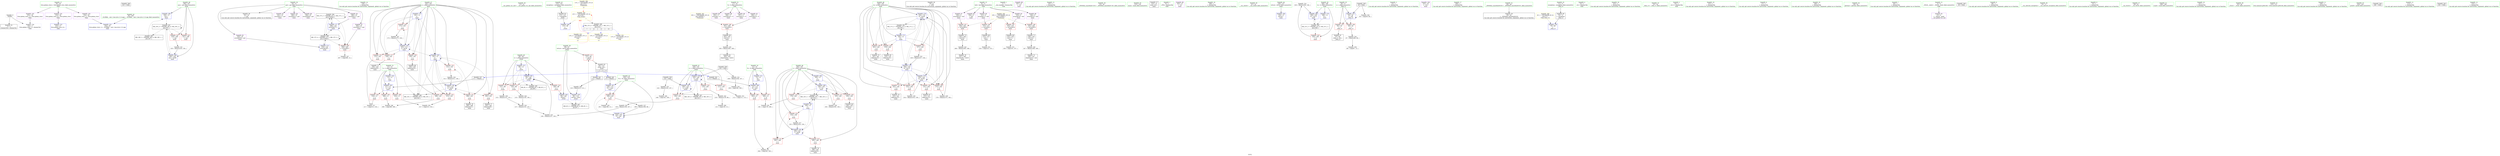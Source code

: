 digraph "SVFG" {
	label="SVFG";

	Node0x5629fa8faf10 [shape=record,color=grey,label="{NodeID: 0\nNullPtr}"];
	Node0x5629fa8faf10 -> Node0x5629fa907300[style=solid];
	Node0x5629fa8faf10 -> Node0x5629fa90d5a0[style=solid];
	Node0x5629fa938e60 [shape=record,color=black,label="{NodeID: 346\n333 = PHI()\n}"];
	Node0x5629fa90eaf0 [shape=record,color=blue,label="{NodeID: 180\n166\<--13\nans\<--\nmain\n}"];
	Node0x5629fa90eaf0 -> Node0x5629fa926760[style=dashed];
	Node0x5629fa905d40 [shape=record,color=purple,label="{NodeID: 97\n305\<--19\narrayidx57\<--pat\nmain\n}"];
	Node0x5629fa905d40 -> Node0x5629fa90d0d0[style=solid];
	Node0x5629fa8f5660 [shape=record,color=green,label="{NodeID: 14\n136\<--1\n\<--dummyObj\nCan only get source location for instruction, argument, global var or function.}"];
	Node0x5629fa906930 [shape=record,color=red,label="{NodeID: 111\n151\<--96\n\<--retval\n_Z2inv\n}"];
	Node0x5629fa906930 -> Node0x5629fa907a40[style=solid];
	Node0x5629fa904b80 [shape=record,color=green,label="{NodeID: 28\n31\<--32\n__cxx_global_var_init\<--__cxx_global_var_init_field_insensitive\n}"];
	Node0x5629fa90bd50 [shape=record,color=red,label="{NodeID: 125\n215\<--162\n\<--j\nmain\n}"];
	Node0x5629fa90bd50 -> Node0x5629fa90a860[style=solid];
	Node0x5629fa905760 [shape=record,color=green,label="{NodeID: 42\n123\<--124\nexception\<--exception_field_insensitive\n_Z2inv\n}"];
	Node0x5629fa905760 -> Node0x5629fa907970[style=solid];
	Node0x5629fa928df0 [shape=record,color=yellow,style=double,label="{NodeID: 305\n35V_1 = ENCHI(MR_35V_0)\npts\{180000 \}\nFun[main]}"];
	Node0x5629fa928df0 -> Node0x5629fa90d000[style=dashed];
	Node0x5629fa90c8b0 [shape=record,color=red,label="{NodeID: 139\n261\<--164\n\<--k\nmain\n}"];
	Node0x5629fa90c8b0 -> Node0x5629fa908330[style=solid];
	Node0x5629fa907400 [shape=record,color=black,label="{NodeID: 56\n79\<--8\n\<--_ZTIi\nCan only get source location for instruction, argument, global var or function.}"];
	Node0x5629fa912f50 [shape=record,color=grey,label="{NodeID: 236\n193 = Binary(192, 136, )\n}"];
	Node0x5629fa912f50 -> Node0x5629fa90e200[style=solid];
	Node0x5629fa90d4a0 [shape=record,color=blue,label="{NodeID: 153\n354\<--28\nllvm.global_ctors_1\<--_GLOBAL__sub_I_hos.lyric_0_0.cpp\nGlob }"];
	Node0x5629fa907ff0 [shape=record,color=black,label="{NodeID: 70\n243\<--242\nidxprom22\<--\nmain\n}"];
	Node0x5629fa914450 [shape=record,color=grey,label="{NodeID: 250\n317 = cmp(315, 316, )\n}"];
	Node0x5629fa90e060 [shape=record,color=blue,label="{NodeID: 167\n158\<--175\nTC\<--call2\nmain\n}"];
	Node0x5629fa90e060 -> Node0x5629fa90b7a0[style=dashed];
	Node0x5629fa90e060 -> Node0x5629fa90e3a0[style=dashed];
	Node0x5629fa908b50 [shape=record,color=purple,label="{NodeID: 84\n221\<--9\narrayidx11\<--buf\nmain\n}"];
	Node0x5629fa908b50 -> Node0x5629fa90ccc0[style=solid];
	Node0x5629fa8f5a50 [shape=record,color=green,label="{NodeID: 1\n7\<--1\n__dso_handle\<--dummyObj\nGlob }"];
	Node0x5629fa90ebc0 [shape=record,color=blue,label="{NodeID: 181\n160\<--13\ni\<--\nmain\n}"];
	Node0x5629fa90ebc0 -> Node0x5629fa90bae0[style=dashed];
	Node0x5629fa90ebc0 -> Node0x5629fa90bbb0[style=dashed];
	Node0x5629fa90ebc0 -> Node0x5629fa90bc80[style=dashed];
	Node0x5629fa90ebc0 -> Node0x5629fa90ef00[style=dashed];
	Node0x5629fa90ebc0 -> Node0x5629fa923f60[style=dashed];
	Node0x5629fa905e10 [shape=record,color=purple,label="{NodeID: 98\n187\<--22\n\<--.str\nmain\n}"];
	Node0x5629fa8f5730 [shape=record,color=green,label="{NodeID: 15\n207\<--1\n\<--dummyObj\nCan only get source location for instruction, argument, global var or function.}"];
	Node0x5629fa906a00 [shape=record,color=red,label="{NodeID: 112\n131\<--98\n\<--x\n_Z2inv\n}"];
	Node0x5629fa906a00 -> Node0x5629fa913250[style=solid];
	Node0x5629fa904c10 [shape=record,color=green,label="{NodeID: 29\n35\<--36\n_ZNSt8ios_base4InitC1Ev\<--_ZNSt8ios_base4InitC1Ev_field_insensitive\n}"];
	Node0x5629fa90be20 [shape=record,color=red,label="{NodeID: 126\n239\<--162\n\<--j\nmain\n}"];
	Node0x5629fa90be20 -> Node0x5629fa907f20[style=solid];
	Node0x5629fa905830 [shape=record,color=green,label="{NodeID: 43\n153\<--154\nmain\<--main_field_insensitive\n}"];
	Node0x5629fa90c980 [shape=record,color=red,label="{NodeID: 140\n275\<--164\n\<--k\nmain\n}"];
	Node0x5629fa90c980 -> Node0x5629fa9133d0[style=solid];
	Node0x5629fa907500 [shape=record,color=black,label="{NodeID: 57\n155\<--13\nmain_ret\<--\nmain\n}"];
	Node0x5629fa9130d0 [shape=record,color=grey,label="{NodeID: 237\n199 = Binary(198, 68, )\n}"];
	Node0x5629fa9130d0 -> Node0x5629fa90e3a0[style=solid];
	Node0x5629fa90d5a0 [shape=record,color=blue, style = dotted,label="{NodeID: 154\n355\<--3\nllvm.global_ctors_2\<--dummyVal\nGlob }"];
	Node0x5629fa9080c0 [shape=record,color=black,label="{NodeID: 71\n246\<--245\nconv24\<--\nmain\n}"];
	Node0x5629fa9080c0 -> Node0x5629fa913550[style=solid];
	Node0x5629fa92b4d0 [shape=record,color=yellow,style=double,label="{NodeID: 334\n12V_3 = CSCHI(MR_12V_2)\npts\{124 \}\nCS[]|{<s0>13}}"];
	Node0x5629fa92b4d0:s0 -> Node0x5629fa928340[style=dashed,color=red];
	Node0x5629fa9145d0 [shape=record,color=grey,label="{NodeID: 251\n236 = cmp(235, 237, )\n}"];
	Node0x5629fa90e130 [shape=record,color=blue,label="{NodeID: 168\n160\<--13\ni\<--\nmain\n}"];
	Node0x5629fa90e130 -> Node0x5629fa90b870[style=dashed];
	Node0x5629fa90e130 -> Node0x5629fa90b940[style=dashed];
	Node0x5629fa90e130 -> Node0x5629fa90ba10[style=dashed];
	Node0x5629fa90e130 -> Node0x5629fa90e200[style=dashed];
	Node0x5629fa90e130 -> Node0x5629fa923f60[style=dashed];
	Node0x5629fa908c20 [shape=record,color=purple,label="{NodeID: 85\n233\<--9\narrayidx16\<--buf\nmain\n}"];
	Node0x5629fa908c20 -> Node0x5629fa90cd90[style=solid];
	Node0x5629fa8fad70 [shape=record,color=green,label="{NodeID: 2\n8\<--1\n_ZTIi\<--dummyObj\nGlob }"];
	Node0x5629fa91f560 [shape=record,color=black,label="{NodeID: 265\nMR_6V_3 = PHI(MR_6V_4, MR_6V_2, )\npts\{97 \}\n}"];
	Node0x5629fa91f560 -> Node0x5629fa906930[style=dashed];
	Node0x5629fa90ec90 [shape=record,color=blue,label="{NodeID: 182\n162\<--13\nj\<--\nmain\n}"];
	Node0x5629fa90ec90 -> Node0x5629fa90c090[style=dashed];
	Node0x5629fa90ec90 -> Node0x5629fa90c160[style=dashed];
	Node0x5629fa90ec90 -> Node0x5629fa90c230[style=dashed];
	Node0x5629fa90ec90 -> Node0x5629fa90c300[style=dashed];
	Node0x5629fa90ec90 -> Node0x5629fa90c3d0[style=dashed];
	Node0x5629fa90ec90 -> Node0x5629fa90ec90[style=dashed];
	Node0x5629fa90ec90 -> Node0x5629fa90ed60[style=dashed];
	Node0x5629fa90ec90 -> Node0x5629fa924460[style=dashed];
	Node0x5629fa905ee0 [shape=record,color=purple,label="{NodeID: 99\n203\<--22\n\<--.str\nmain\n}"];
	Node0x5629fa8f5800 [shape=record,color=green,label="{NodeID: 16\n208\<--1\n\<--dummyObj\nCan only get source location for instruction, argument, global var or function.}"];
	Node0x5629fa923f60 [shape=record,color=black,label="{NodeID: 279\nMR_23V_5 = PHI(MR_23V_7, MR_23V_3, )\npts\{161 \}\n}"];
	Node0x5629fa923f60 -> Node0x5629fa90ebc0[style=dashed];
	Node0x5629fa906ad0 [shape=record,color=red,label="{NodeID: 113\n134\<--98\n\<--x\n_Z2inv\n}"];
	Node0x5629fa906ad0 -> Node0x5629fa913b50[style=solid];
	Node0x5629fa904ce0 [shape=record,color=green,label="{NodeID: 30\n41\<--42\n__cxa_atexit\<--__cxa_atexit_field_insensitive\n}"];
	Node0x5629fa928340 [shape=record,color=yellow,style=double,label="{NodeID: 293\n12V_1 = ENCHI(MR_12V_0)\npts\{124 \}\nFun[_Z2inv]|{|<s2>7}}"];
	Node0x5629fa928340 -> Node0x5629fa90dab0[style=dashed];
	Node0x5629fa928340 -> Node0x5629fa920460[style=dashed];
	Node0x5629fa928340:s2 -> Node0x5629fa928340[style=dashed,color=red];
	Node0x5629fa90bef0 [shape=record,color=red,label="{NodeID: 127\n258\<--162\n\<--j\nmain\n}"];
	Node0x5629fa90bef0 -> Node0x5629fa908260[style=solid];
	Node0x5629fa905930 [shape=record,color=green,label="{NodeID: 44\n156\<--157\nretval\<--retval_field_insensitive\nmain\n}"];
	Node0x5629fa905930 -> Node0x5629fa90ddf0[style=solid];
	Node0x5629fa911d50 [shape=record,color=grey,label="{NodeID: 224\n329 = Binary(328, 136, )\n}"];
	Node0x5629fa911d50 -> Node0x5629fa90efd0[style=solid];
	Node0x5629fa90ca50 [shape=record,color=red,label="{NodeID: 141\n319\<--166\n\<--ans\nmain\n}"];
	Node0x5629fa90ca50 -> Node0x5629fa9127d0[style=solid];
	Node0x5629fa9075d0 [shape=record,color=black,label="{NodeID: 58\n20\<--19\n\<--pat\nCan only get source location for instruction, argument, global var or function.}"];
	Node0x5629fa913250 [shape=record,color=grey,label="{NodeID: 238\n132 = Binary(131, 133, )\n}"];
	Node0x5629fa913250 -> Node0x5629fa9139d0[style=solid];
	Node0x5629fa90d6a0 [shape=record,color=blue,label="{NodeID: 155\n56\<--59\nc\<--call\n_Z4in_cv\n}"];
	Node0x5629fa90d6a0 -> Node0x5629fa906790[style=dashed];
	Node0x5629fa90d6a0 -> Node0x5629fa906860[style=dashed];
	Node0x5629fa90d6a0 -> Node0x5629fa90d6a0[style=dashed];
	Node0x5629fa908190 [shape=record,color=black,label="{NodeID: 72\n249\<--247\nidxprom25\<--sub\nmain\n}"];
	Node0x5629fa92b630 [shape=record,color=yellow,style=double,label="{NodeID: 335\n12V_4 = CSCHI(MR_12V_3)\npts\{124 \}\nCS[]}"];
	Node0x5629fa914750 [shape=record,color=grey,label="{NodeID: 252\n284 = cmp(282, 283, )\n}"];
	Node0x5629fa90e200 [shape=record,color=blue,label="{NodeID: 169\n160\<--193\ni\<--inc\nmain\n}"];
	Node0x5629fa90e200 -> Node0x5629fa90b870[style=dashed];
	Node0x5629fa90e200 -> Node0x5629fa90b940[style=dashed];
	Node0x5629fa90e200 -> Node0x5629fa90ba10[style=dashed];
	Node0x5629fa90e200 -> Node0x5629fa90e200[style=dashed];
	Node0x5629fa90e200 -> Node0x5629fa923f60[style=dashed];
	Node0x5629fa908cf0 [shape=record,color=purple,label="{NodeID: 86\n244\<--9\narrayidx23\<--buf\nmain\n}"];
	Node0x5629fa908cf0 -> Node0x5629fa90ce60[style=solid];
	Node0x5629fa8e7990 [shape=record,color=green,label="{NodeID: 3\n13\<--1\n\<--dummyObj\nCan only get source location for instruction, argument, global var or function.}"];
	Node0x5629fa91fa60 [shape=record,color=black,label="{NodeID: 266\nMR_8V_3 = PHI(MR_8V_5, MR_8V_2, )\npts\{99 \}\n}"];
	Node0x5629fa90ed60 [shape=record,color=blue,label="{NodeID: 183\n162\<--312\nj\<--inc62\nmain\n}"];
	Node0x5629fa90ed60 -> Node0x5629fa90c090[style=dashed];
	Node0x5629fa90ed60 -> Node0x5629fa90c160[style=dashed];
	Node0x5629fa90ed60 -> Node0x5629fa90c230[style=dashed];
	Node0x5629fa90ed60 -> Node0x5629fa90c300[style=dashed];
	Node0x5629fa90ed60 -> Node0x5629fa90c3d0[style=dashed];
	Node0x5629fa90ed60 -> Node0x5629fa90ec90[style=dashed];
	Node0x5629fa90ed60 -> Node0x5629fa90ed60[style=dashed];
	Node0x5629fa90ed60 -> Node0x5629fa924460[style=dashed];
	Node0x5629fa905fb0 [shape=record,color=purple,label="{NodeID: 100\n332\<--24\n\<--.str.1\nmain\n}"];
	Node0x5629fa8fa510 [shape=record,color=green,label="{NodeID: 17\n209\<--1\n\<--dummyObj\nCan only get source location for instruction, argument, global var or function.}"];
	Node0x5629fa924460 [shape=record,color=black,label="{NodeID: 280\nMR_25V_2 = PHI(MR_25V_6, MR_25V_1, )\npts\{163 \}\n}"];
	Node0x5629fa924460 -> Node0x5629fa90e540[style=dashed];
	Node0x5629fa906ba0 [shape=record,color=red,label="{NodeID: 114\n148\<--98\n\<--x\n_Z2inv\n}"];
	Node0x5629fa906ba0 -> Node0x5629fa90dd20[style=solid];
	Node0x5629fa904db0 [shape=record,color=green,label="{NodeID: 31\n40\<--46\n_ZNSt8ios_base4InitD1Ev\<--_ZNSt8ios_base4InitD1Ev_field_insensitive\n}"];
	Node0x5629fa904db0 -> Node0x5629fa9076d0[style=solid];
	Node0x5629fa90bfc0 [shape=record,color=red,label="{NodeID: 128\n272\<--162\n\<--j\nmain\n}"];
	Node0x5629fa90bfc0 -> Node0x5629fa9136d0[style=solid];
	Node0x5629fa905a00 [shape=record,color=green,label="{NodeID: 45\n158\<--159\nTC\<--TC_field_insensitive\nmain\n}"];
	Node0x5629fa905a00 -> Node0x5629fa90b7a0[style=solid];
	Node0x5629fa905a00 -> Node0x5629fa90e060[style=solid];
	Node0x5629fa905a00 -> Node0x5629fa90e3a0[style=solid];
	Node0x5629fa9290c0 [shape=record,color=yellow,style=double,label="{NodeID: 308\n4V_1 = ENCHI(MR_4V_0)\npts\{72 \}\nFun[_Z4in_cv]}"];
	Node0x5629fa9290c0 -> Node0x5629fa90d770[style=dashed];
	Node0x5629fa911ed0 [shape=record,color=grey,label="{NodeID: 225\n140 = Binary(137, 139, )\n}"];
	Node0x5629fa911ed0 -> Node0x5629fa90db80[style=solid];
	Node0x5629fa90cb20 [shape=record,color=red,label="{NodeID: 142\n331\<--166\n\<--ans\nmain\n}"];
	Node0x5629fa9076d0 [shape=record,color=black,label="{NodeID: 59\n39\<--40\n\<--_ZNSt8ios_base4InitD1Ev\nCan only get source location for instruction, argument, global var or function.}"];
	Node0x5629fa9133d0 [shape=record,color=grey,label="{NodeID: 239\n276 = Binary(275, 136, )\n}"];
	Node0x5629fa9133d0 -> Node0x5629fa90ea20[style=solid];
	Node0x5629fa90d770 [shape=record,color=blue,label="{NodeID: 156\n76\<--68\n\<--\n_Z4in_cv\n}"];
	Node0x5629fa908260 [shape=record,color=black,label="{NodeID: 73\n259\<--258\nidxprom30\<--\nmain\n}"];
	Node0x5629fa938260 [shape=record,color=black,label="{NodeID: 336\n59 = PHI()\n}"];
	Node0x5629fa938260 -> Node0x5629fa90d6a0[style=solid];
	Node0x5629fa938260 -> Node0x5629fa90a9e0[style=solid];
	Node0x5629fa9148d0 [shape=record,color=grey,label="{NodeID: 253\n112 = cmp(111, 113, )\n}"];
	Node0x5629fa90e2d0 [shape=record,color=blue,label="{NodeID: 170\n168\<--13\ntc\<--\nmain\n}"];
	Node0x5629fa90e2d0 -> Node0x5629fa925360[style=dashed];
	Node0x5629fa908dc0 [shape=record,color=purple,label="{NodeID: 87\n263\<--9\narrayidx33\<--buf\nmain\n}"];
	Node0x5629fa908dc0 -> Node0x5629fa90cf30[style=solid];
	Node0x5629fa8e7ba0 [shape=record,color=green,label="{NodeID: 4\n22\<--1\n.str\<--dummyObj\nGlob }"];
	Node0x5629fa91ff60 [shape=record,color=black,label="{NodeID: 267\nMR_10V_4 = PHI(MR_10V_6, MR_10V_3, )\npts\{101 \}\n}"];
	Node0x5629fa90ee30 [shape=record,color=blue,label="{NodeID: 184\n166\<--320\nans\<--inc66\nmain\n}"];
	Node0x5629fa90ee30 -> Node0x5629fa926760[style=dashed];
	Node0x5629fa906080 [shape=record,color=purple,label="{NodeID: 101\n353\<--26\nllvm.global_ctors_0\<--llvm.global_ctors\nGlob }"];
	Node0x5629fa906080 -> Node0x5629fa90d3a0[style=solid];
	Node0x5629fa8fa5e0 [shape=record,color=green,label="{NodeID: 18\n225\<--1\n\<--dummyObj\nCan only get source location for instruction, argument, global var or function.}"];
	Node0x5629fa924960 [shape=record,color=black,label="{NodeID: 281\nMR_27V_2 = PHI(MR_27V_4, MR_27V_1, )\npts\{165 \}\n}"];
	Node0x5629fa924960 -> Node0x5629fa90e470[style=dashed];
	Node0x5629fa90b530 [shape=record,color=red,label="{NodeID: 115\n111\<--100\n\<--c\n_Z2inv\n}"];
	Node0x5629fa90b530 -> Node0x5629fa9148d0[style=solid];
	Node0x5629fa904e80 [shape=record,color=green,label="{NodeID: 32\n53\<--54\n_Z4in_cv\<--_Z4in_cv_field_insensitive\n}"];
	Node0x5629fa90c090 [shape=record,color=red,label="{NodeID: 129\n288\<--162\n\<--j\nmain\n}"];
	Node0x5629fa90c090 -> Node0x5629fa914150[style=solid];
	Node0x5629fa905ad0 [shape=record,color=green,label="{NodeID: 46\n160\<--161\ni\<--i_field_insensitive\nmain\n}"];
	Node0x5629fa905ad0 -> Node0x5629fa90b870[style=solid];
	Node0x5629fa905ad0 -> Node0x5629fa90b940[style=solid];
	Node0x5629fa905ad0 -> Node0x5629fa90ba10[style=solid];
	Node0x5629fa905ad0 -> Node0x5629fa90bae0[style=solid];
	Node0x5629fa905ad0 -> Node0x5629fa90bbb0[style=solid];
	Node0x5629fa905ad0 -> Node0x5629fa90bc80[style=solid];
	Node0x5629fa905ad0 -> Node0x5629fa90e130[style=solid];
	Node0x5629fa905ad0 -> Node0x5629fa90e200[style=solid];
	Node0x5629fa905ad0 -> Node0x5629fa90ebc0[style=solid];
	Node0x5629fa905ad0 -> Node0x5629fa90ef00[style=solid];
	Node0x5629fa912050 [shape=record,color=grey,label="{NodeID: 226\n139 = Binary(138, 107, )\n}"];
	Node0x5629fa912050 -> Node0x5629fa911ed0[style=solid];
	Node0x5629fa90cbf0 [shape=record,color=red,label="{NodeID: 143\n328\<--168\n\<--tc\nmain\n}"];
	Node0x5629fa90cbf0 -> Node0x5629fa911d50[style=solid];
	Node0x5629fa9077d0 [shape=record,color=black,label="{NodeID: 60\n76\<--71\n\<--exception\n_Z4in_cv\n}"];
	Node0x5629fa9077d0 -> Node0x5629fa90d770[style=solid];
	Node0x5629fa913550 [shape=record,color=grey,label="{NodeID: 240\n247 = Binary(246, 248, )\n}"];
	Node0x5629fa913550 -> Node0x5629fa908190[style=solid];
	Node0x5629fa90d840 [shape=record,color=blue,label="{NodeID: 157\n98\<--13\nx\<--\n_Z2inv\n}"];
	Node0x5629fa90d840 -> Node0x5629fa906a00[style=dashed];
	Node0x5629fa90d840 -> Node0x5629fa906ad0[style=dashed];
	Node0x5629fa90d840 -> Node0x5629fa90db80[style=dashed];
	Node0x5629fa90d840 -> Node0x5629fa91fa60[style=dashed];
	Node0x5629fa908330 [shape=record,color=black,label="{NodeID: 74\n262\<--261\nidxprom32\<--\nmain\n}"];
	Node0x5629fa938450 [shape=record,color=black,label="{NodeID: 337\n171 = PHI(95, )\n}"];
	Node0x5629fa938450 -> Node0x5629fa90dec0[style=solid];
	Node0x5629fa914a50 [shape=record,color=grey,label="{NodeID: 254\n108 = cmp(106, 109, )\n}"];
	Node0x5629fa90e3a0 [shape=record,color=blue,label="{NodeID: 171\n158\<--199\nTC\<--dec\nmain\n}"];
	Node0x5629fa90e3a0 -> Node0x5629fa90b7a0[style=dashed];
	Node0x5629fa90e3a0 -> Node0x5629fa90e3a0[style=dashed];
	Node0x5629fa908e90 [shape=record,color=purple,label="{NodeID: 88\n185\<--17\narrayidx\<--S\nmain\n}"];
	Node0x5629fa8f5930 [shape=record,color=green,label="{NodeID: 5\n24\<--1\n.str.1\<--dummyObj\nGlob }"];
	Node0x5629fa920460 [shape=record,color=black,label="{NodeID: 268\nMR_12V_4 = PHI(MR_12V_1, MR_12V_2, )\npts\{124 \}\n|{<s0>7|<s1>11|<s2>12|<s3>13}}"];
	Node0x5629fa920460:s0 -> Node0x5629fa920460[style=dashed,color=blue];
	Node0x5629fa920460:s1 -> Node0x5629fa92b210[style=dashed,color=blue];
	Node0x5629fa920460:s2 -> Node0x5629fa92b4d0[style=dashed,color=blue];
	Node0x5629fa920460:s3 -> Node0x5629fa92b630[style=dashed,color=blue];
	Node0x5629fa90ef00 [shape=record,color=blue,label="{NodeID: 185\n160\<--325\ni\<--inc69\nmain\n}"];
	Node0x5629fa90ef00 -> Node0x5629fa90bae0[style=dashed];
	Node0x5629fa90ef00 -> Node0x5629fa90bbb0[style=dashed];
	Node0x5629fa90ef00 -> Node0x5629fa90bc80[style=dashed];
	Node0x5629fa90ef00 -> Node0x5629fa90ef00[style=dashed];
	Node0x5629fa90ef00 -> Node0x5629fa923f60[style=dashed];
	Node0x5629fa906180 [shape=record,color=purple,label="{NodeID: 102\n354\<--26\nllvm.global_ctors_1\<--llvm.global_ctors\nGlob }"];
	Node0x5629fa906180 -> Node0x5629fa90d4a0[style=solid];
	Node0x5629fa8fa6b0 [shape=record,color=green,label="{NodeID: 19\n237\<--1\n\<--dummyObj\nCan only get source location for instruction, argument, global var or function.}"];
	Node0x5629fa924e60 [shape=record,color=black,label="{NodeID: 282\nMR_29V_2 = PHI(MR_29V_4, MR_29V_1, )\npts\{167 \}\n}"];
	Node0x5629fa924e60 -> Node0x5629fa90eaf0[style=dashed];
	Node0x5629fa90b600 [shape=record,color=red,label="{NodeID: 116\n119\<--100\n\<--c\n_Z2inv\n}"];
	Node0x5629fa90b600 -> Node0x5629fa913cd0[style=solid];
	Node0x5629fa904f50 [shape=record,color=green,label="{NodeID: 33\n56\<--57\nc\<--c_field_insensitive\n_Z4in_cv\n}"];
	Node0x5629fa904f50 -> Node0x5629fa906790[style=solid];
	Node0x5629fa904f50 -> Node0x5629fa906860[style=solid];
	Node0x5629fa904f50 -> Node0x5629fa90d6a0[style=solid];
	Node0x5629fa928610 [shape=record,color=yellow,style=double,label="{NodeID: 296\n12V_1 = ENCHI(MR_12V_0)\npts\{124 \}\nFun[main]|{<s0>11}}"];
	Node0x5629fa928610:s0 -> Node0x5629fa928340[style=dashed,color=red];
	Node0x5629fa90c160 [shape=record,color=red,label="{NodeID: 130\n292\<--162\n\<--j\nmain\n}"];
	Node0x5629fa90c160 -> Node0x5629fa9085a0[style=solid];
	Node0x5629fa905ba0 [shape=record,color=green,label="{NodeID: 47\n162\<--163\nj\<--j_field_insensitive\nmain\n}"];
	Node0x5629fa905ba0 -> Node0x5629fa90bd50[style=solid];
	Node0x5629fa905ba0 -> Node0x5629fa90be20[style=solid];
	Node0x5629fa905ba0 -> Node0x5629fa90bef0[style=solid];
	Node0x5629fa905ba0 -> Node0x5629fa90bfc0[style=solid];
	Node0x5629fa905ba0 -> Node0x5629fa90c090[style=solid];
	Node0x5629fa905ba0 -> Node0x5629fa90c160[style=solid];
	Node0x5629fa905ba0 -> Node0x5629fa90c230[style=solid];
	Node0x5629fa905ba0 -> Node0x5629fa90c300[style=solid];
	Node0x5629fa905ba0 -> Node0x5629fa90c3d0[style=solid];
	Node0x5629fa905ba0 -> Node0x5629fa90e540[style=solid];
	Node0x5629fa905ba0 -> Node0x5629fa90e950[style=solid];
	Node0x5629fa905ba0 -> Node0x5629fa90ec90[style=solid];
	Node0x5629fa905ba0 -> Node0x5629fa90ed60[style=solid];
	Node0x5629fa9121d0 [shape=record,color=grey,label="{NodeID: 227\n325 = Binary(324, 136, )\n}"];
	Node0x5629fa9121d0 -> Node0x5629fa90ef00[style=solid];
	Node0x5629fa90ccc0 [shape=record,color=red,label="{NodeID: 144\n222\<--221\n\<--arrayidx11\nmain\n}"];
	Node0x5629fa90ccc0 -> Node0x5629fa907cb0[style=solid];
	Node0x5629fa9078a0 [shape=record,color=black,label="{NodeID: 61\n55\<--84\n_Z4in_cv_ret\<--\n_Z4in_cv\n}"];
	Node0x5629fa9136d0 [shape=record,color=grey,label="{NodeID: 241\n273 = Binary(272, 136, )\n}"];
	Node0x5629fa9136d0 -> Node0x5629fa90e950[style=solid];
	Node0x5629fa90d910 [shape=record,color=blue,label="{NodeID: 158\n100\<--104\nc\<--call\n_Z2inv\n}"];
	Node0x5629fa90d910 -> Node0x5629fa90b530[style=dashed];
	Node0x5629fa90d910 -> Node0x5629fa90b600[style=dashed];
	Node0x5629fa90d910 -> Node0x5629fa90b6d0[style=dashed];
	Node0x5629fa90d910 -> Node0x5629fa90d910[style=dashed];
	Node0x5629fa90d910 -> Node0x5629fa90dc50[style=dashed];
	Node0x5629fa90d910 -> Node0x5629fa91ff60[style=dashed];
	Node0x5629fa908400 [shape=record,color=black,label="{NodeID: 75\n265\<--264\nconv34\<--\nmain\n}"];
	Node0x5629fa908400 -> Node0x5629fa913850[style=solid];
	Node0x5629fa938550 [shape=record,color=black,label="{NodeID: 338\n104 = PHI()\n}"];
	Node0x5629fa938550 -> Node0x5629fa90d910[style=solid];
	Node0x5629fa938550 -> Node0x5629fa912dd0[style=solid];
	Node0x5629fa90a560 [shape=record,color=grey,label="{NodeID: 255\n224 = cmp(223, 225, )\n}"];
	Node0x5629fa90e470 [shape=record,color=blue,label="{NodeID: 172\n164\<--13\nk\<--\nmain\n}"];
	Node0x5629fa90e470 -> Node0x5629fa90c4a0[style=dashed];
	Node0x5629fa90e470 -> Node0x5629fa90c570[style=dashed];
	Node0x5629fa90e470 -> Node0x5629fa90c8b0[style=dashed];
	Node0x5629fa90e470 -> Node0x5629fa90c980[style=dashed];
	Node0x5629fa90e470 -> Node0x5629fa90e610[style=dashed];
	Node0x5629fa90e470 -> Node0x5629fa90ea20[style=dashed];
	Node0x5629fa90e470 -> Node0x5629fa924960[style=dashed];
	Node0x5629fa908f60 [shape=record,color=purple,label="{NodeID: 89\n186\<--17\narraydecay\<--S\nmain\n}"];
	Node0x5629fa8f9fe0 [shape=record,color=green,label="{NodeID: 6\n27\<--1\n\<--dummyObj\nCan only get source location for instruction, argument, global var or function.}"];
	Node0x5629fa90efd0 [shape=record,color=blue,label="{NodeID: 186\n168\<--329\ntc\<--inc71\nmain\n}"];
	Node0x5629fa90efd0 -> Node0x5629fa925360[style=dashed];
	Node0x5629fa906280 [shape=record,color=purple,label="{NodeID: 103\n355\<--26\nllvm.global_ctors_2\<--llvm.global_ctors\nGlob }"];
	Node0x5629fa906280 -> Node0x5629fa90d5a0[style=solid];
	Node0x5629fa8fa780 [shape=record,color=green,label="{NodeID: 20\n248\<--1\n\<--dummyObj\nCan only get source location for instruction, argument, global var or function.}"];
	Node0x5629fa925360 [shape=record,color=black,label="{NodeID: 283\nMR_31V_3 = PHI(MR_31V_4, MR_31V_2, )\npts\{169 \}\n}"];
	Node0x5629fa925360 -> Node0x5629fa90cbf0[style=dashed];
	Node0x5629fa925360 -> Node0x5629fa90efd0[style=dashed];
	Node0x5629fa90b6d0 [shape=record,color=red,label="{NodeID: 117\n138\<--100\n\<--c\n_Z2inv\n}"];
	Node0x5629fa90b6d0 -> Node0x5629fa912050[style=solid];
	Node0x5629fa905020 [shape=record,color=green,label="{NodeID: 34\n60\<--61\ngetchar\<--getchar_field_insensitive\n}"];
	Node0x5629fa90c230 [shape=record,color=red,label="{NodeID: 131\n298\<--162\n\<--j\nmain\n}"];
	Node0x5629fa90c230 -> Node0x5629fa908740[style=solid];
	Node0x5629fa906c90 [shape=record,color=green,label="{NodeID: 48\n164\<--165\nk\<--k_field_insensitive\nmain\n}"];
	Node0x5629fa906c90 -> Node0x5629fa90c4a0[style=solid];
	Node0x5629fa906c90 -> Node0x5629fa90c570[style=solid];
	Node0x5629fa906c90 -> Node0x5629fa90c640[style=solid];
	Node0x5629fa906c90 -> Node0x5629fa90c710[style=solid];
	Node0x5629fa906c90 -> Node0x5629fa90c7e0[style=solid];
	Node0x5629fa906c90 -> Node0x5629fa90c8b0[style=solid];
	Node0x5629fa906c90 -> Node0x5629fa90c980[style=solid];
	Node0x5629fa906c90 -> Node0x5629fa90e470[style=solid];
	Node0x5629fa906c90 -> Node0x5629fa90e610[style=solid];
	Node0x5629fa906c90 -> Node0x5629fa90e7b0[style=solid];
	Node0x5629fa906c90 -> Node0x5629fa90ea20[style=solid];
	Node0x5629fa912350 [shape=record,color=grey,label="{NodeID: 228\n312 = Binary(311, 136, )\n}"];
	Node0x5629fa912350 -> Node0x5629fa90ed60[style=solid];
	Node0x5629fa90cd90 [shape=record,color=red,label="{NodeID: 145\n234\<--233\n\<--arrayidx16\nmain\n}"];
	Node0x5629fa90cd90 -> Node0x5629fa907e50[style=solid];
	Node0x5629fa907970 [shape=record,color=black,label="{NodeID: 62\n125\<--123\n\<--exception\n_Z2inv\n}"];
	Node0x5629fa907970 -> Node0x5629fa90dab0[style=solid];
	Node0x5629fa913850 [shape=record,color=grey,label="{NodeID: 242\n266 = Binary(265, 248, )\n}"];
	Node0x5629fa913850 -> Node0x5629fa9084d0[style=solid];
	Node0x5629fa90d9e0 [shape=record,color=blue,label="{NodeID: 159\n96\<--116\nretval\<--sub3\n_Z2inv\n}"];
	Node0x5629fa90d9e0 -> Node0x5629fa91f560[style=dashed];
	Node0x5629fa9084d0 [shape=record,color=black,label="{NodeID: 76\n267\<--266\nidxprom36\<--sub35\nmain\n}"];
	Node0x5629fa938740 [shape=record,color=black,label="{NodeID: 339\n143 = PHI()\n}"];
	Node0x5629fa938740 -> Node0x5629fa90dc50[style=solid];
	Node0x5629fa938740 -> Node0x5629fa912950[style=solid];
	Node0x5629fa90a6e0 [shape=record,color=grey,label="{NodeID: 256\n201 = cmp(198, 13, )\n}"];
	Node0x5629fa90e540 [shape=record,color=blue,label="{NodeID: 173\n162\<--13\nj\<--\nmain\n}"];
	Node0x5629fa90e540 -> Node0x5629fa90bd50[style=dashed];
	Node0x5629fa90e540 -> Node0x5629fa90be20[style=dashed];
	Node0x5629fa90e540 -> Node0x5629fa90bef0[style=dashed];
	Node0x5629fa90e540 -> Node0x5629fa90bfc0[style=dashed];
	Node0x5629fa90e540 -> Node0x5629fa90e950[style=dashed];
	Node0x5629fa90e540 -> Node0x5629fa90ec90[style=dashed];
	Node0x5629fa90e540 -> Node0x5629fa924460[style=dashed];
	Node0x5629fa909030 [shape=record,color=purple,label="{NodeID: 90\n297\<--17\narrayidx51\<--S\nmain\n}"];
	Node0x5629fa8e7700 [shape=record,color=green,label="{NodeID: 7\n64\<--1\n\<--dummyObj\nCan only get source location for instruction, argument, global var or function.}"];
	Node0x5629fa906380 [shape=record,color=red,label="{NodeID: 104\n216\<--12\n\<--L\nmain\n}"];
	Node0x5629fa906380 -> Node0x5629fa90a860[style=solid];
	Node0x5629fa8fa850 [shape=record,color=green,label="{NodeID: 21\n4\<--6\n_ZStL8__ioinit\<--_ZStL8__ioinit_field_insensitive\nGlob }"];
	Node0x5629fa8fa850 -> Node0x5629fa9089b0[style=solid];
	Node0x5629fa925860 [shape=record,color=black,label="{NodeID: 284\nMR_37V_2 = PHI(MR_37V_3, MR_37V_1, )\npts\{210000 \}\n}"];
	Node0x5629fa925860 -> Node0x5629fa90d0d0[style=dashed];
	Node0x5629fa925860 -> Node0x5629fa90e880[style=dashed];
	Node0x5629fa925860 -> Node0x5629fa925860[style=dashed];
	Node0x5629fa925860 -> Node0x5629fa927160[style=dashed];
	Node0x5629fa90b7a0 [shape=record,color=red,label="{NodeID: 118\n198\<--158\n\<--TC\nmain\n}"];
	Node0x5629fa90b7a0 -> Node0x5629fa9130d0[style=solid];
	Node0x5629fa90b7a0 -> Node0x5629fa90a6e0[style=solid];
	Node0x5629fa905120 [shape=record,color=green,label="{NodeID: 35\n71\<--72\nexception\<--exception_field_insensitive\n_Z4in_cv\n}"];
	Node0x5629fa905120 -> Node0x5629fa9077d0[style=solid];
	Node0x5629fa90c300 [shape=record,color=red,label="{NodeID: 132\n311\<--162\n\<--j\nmain\n}"];
	Node0x5629fa90c300 -> Node0x5629fa912350[style=solid];
	Node0x5629fa906d60 [shape=record,color=green,label="{NodeID: 49\n166\<--167\nans\<--ans_field_insensitive\nmain\n}"];
	Node0x5629fa906d60 -> Node0x5629fa90ca50[style=solid];
	Node0x5629fa906d60 -> Node0x5629fa90cb20[style=solid];
	Node0x5629fa906d60 -> Node0x5629fa90eaf0[style=solid];
	Node0x5629fa906d60 -> Node0x5629fa90ee30[style=solid];
	Node0x5629fa9124d0 [shape=record,color=grey,label="{NodeID: 229\n303 = Binary(302, 248, )\n}"];
	Node0x5629fa9124d0 -> Node0x5629fa9088e0[style=solid];
	Node0x5629fa90ce60 [shape=record,color=red,label="{NodeID: 146\n245\<--244\n\<--arrayidx23\nmain\n}"];
	Node0x5629fa90ce60 -> Node0x5629fa9080c0[style=solid];
	Node0x5629fa907a40 [shape=record,color=black,label="{NodeID: 63\n95\<--151\n_Z2inv_ret\<--\n_Z2inv\n|{<s0>7|<s1>11|<s2>12|<s3>13}}"];
	Node0x5629fa907a40:s0 -> Node0x5629fa938910[style=solid,color=blue];
	Node0x5629fa907a40:s1 -> Node0x5629fa938450[style=solid,color=blue];
	Node0x5629fa907a40:s2 -> Node0x5629fa938a40[style=solid,color=blue];
	Node0x5629fa907a40:s3 -> Node0x5629fa938b80[style=solid,color=blue];
	Node0x5629fa9139d0 [shape=record,color=grey,label="{NodeID: 243\n137 = Binary(132, 135, )\n}"];
	Node0x5629fa9139d0 -> Node0x5629fa911ed0[style=solid];
	Node0x5629fa90dab0 [shape=record,color=blue,label="{NodeID: 160\n125\<--68\n\<--\n_Z2inv\n}"];
	Node0x5629fa9085a0 [shape=record,color=black,label="{NodeID: 77\n293\<--292\nidxprom48\<--\nmain\n}"];
	Node0x5629fa938840 [shape=record,color=black,label="{NodeID: 340\n38 = PHI()\n}"];
	Node0x5629fa90a860 [shape=record,color=grey,label="{NodeID: 257\n217 = cmp(215, 216, )\n}"];
	Node0x5629fa90e610 [shape=record,color=blue,label="{NodeID: 174\n164\<--228\nk\<--inc13\nmain\n}"];
	Node0x5629fa90e610 -> Node0x5629fa90c640[style=dashed];
	Node0x5629fa90e610 -> Node0x5629fa90c710[style=dashed];
	Node0x5629fa90e610 -> Node0x5629fa90c7e0[style=dashed];
	Node0x5629fa90e610 -> Node0x5629fa90c980[style=dashed];
	Node0x5629fa90e610 -> Node0x5629fa90e7b0[style=dashed];
	Node0x5629fa90e610 -> Node0x5629fa90ea20[style=dashed];
	Node0x5629fa909100 [shape=record,color=purple,label="{NodeID: 91\n300\<--17\narrayidx53\<--S\nmain\n}"];
	Node0x5629fa909100 -> Node0x5629fa90d000[style=solid];
	Node0x5629fa8e7790 [shape=record,color=green,label="{NodeID: 8\n68\<--1\n\<--dummyObj\nCan only get source location for instruction, argument, global var or function.}"];
	Node0x5629fa906450 [shape=record,color=red,label="{NodeID: 105\n289\<--12\n\<--L\nmain\n}"];
	Node0x5629fa906450 -> Node0x5629fa914150[style=solid];
	Node0x5629fa904820 [shape=record,color=green,label="{NodeID: 22\n9\<--11\nbuf\<--buf_field_insensitive\nGlob }"];
	Node0x5629fa904820 -> Node0x5629fa908a80[style=solid];
	Node0x5629fa904820 -> Node0x5629fa908b50[style=solid];
	Node0x5629fa904820 -> Node0x5629fa908c20[style=solid];
	Node0x5629fa904820 -> Node0x5629fa908cf0[style=solid];
	Node0x5629fa904820 -> Node0x5629fa908dc0[style=solid];
	Node0x5629fa90b870 [shape=record,color=red,label="{NodeID: 119\n179\<--160\n\<--i\nmain\n}"];
	Node0x5629fa90b870 -> Node0x5629fa90ae60[style=solid];
	Node0x5629fa9051f0 [shape=record,color=green,label="{NodeID: 36\n74\<--75\n__cxa_allocate_exception\<--__cxa_allocate_exception_field_insensitive\n}"];
	Node0x5629fa90c3d0 [shape=record,color=red,label="{NodeID: 133\n315\<--162\n\<--j\nmain\n}"];
	Node0x5629fa90c3d0 -> Node0x5629fa914450[style=solid];
	Node0x5629fa906e30 [shape=record,color=green,label="{NodeID: 50\n168\<--169\ntc\<--tc_field_insensitive\nmain\n}"];
	Node0x5629fa906e30 -> Node0x5629fa90cbf0[style=solid];
	Node0x5629fa906e30 -> Node0x5629fa90e2d0[style=solid];
	Node0x5629fa906e30 -> Node0x5629fa90efd0[style=solid];
	Node0x5629fa912650 [shape=record,color=grey,label="{NodeID: 230\n254 = Binary(253, 136, )\n}"];
	Node0x5629fa912650 -> Node0x5629fa90e7b0[style=solid];
	Node0x5629fa90cf30 [shape=record,color=red,label="{NodeID: 147\n264\<--263\n\<--arrayidx33\nmain\n}"];
	Node0x5629fa90cf30 -> Node0x5629fa908400[style=solid];
	Node0x5629fa907b10 [shape=record,color=black,label="{NodeID: 64\n184\<--183\nidxprom\<--\nmain\n}"];
	Node0x5629fa913b50 [shape=record,color=grey,label="{NodeID: 244\n135 = Binary(134, 136, )\n}"];
	Node0x5629fa913b50 -> Node0x5629fa9139d0[style=solid];
	Node0x5629fa90db80 [shape=record,color=blue,label="{NodeID: 161\n98\<--140\nx\<--add8\n_Z2inv\n}"];
	Node0x5629fa90db80 -> Node0x5629fa906a00[style=dashed];
	Node0x5629fa90db80 -> Node0x5629fa906ad0[style=dashed];
	Node0x5629fa90db80 -> Node0x5629fa906ba0[style=dashed];
	Node0x5629fa90db80 -> Node0x5629fa90db80[style=dashed];
	Node0x5629fa90db80 -> Node0x5629fa91fa60[style=dashed];
	Node0x5629fa908670 [shape=record,color=black,label="{NodeID: 78\n296\<--295\nidxprom50\<--\nmain\n}"];
	Node0x5629fa938910 [shape=record,color=black,label="{NodeID: 341\n115 = PHI(95, )\n}"];
	Node0x5629fa938910 -> Node0x5629fa913e50[style=solid];
	Node0x5629fa90a9e0 [shape=record,color=grey,label="{NodeID: 258\n63 = cmp(59, 64, )\n}"];
	Node0x5629fa90e6e0 [shape=record,color=blue,label="{NodeID: 175\n250\<--136\narrayidx26\<--\nmain\n}"];
	Node0x5629fa90e6e0 -> Node0x5629fa927160[style=dashed];
	Node0x5629fa9091d0 [shape=record,color=purple,label="{NodeID: 92\n241\<--19\narrayidx21\<--pat\nmain\n}"];
	Node0x5629fa8fafa0 [shape=record,color=green,label="{NodeID: 9\n73\<--1\n\<--dummyObj\nCan only get source location for instruction, argument, global var or function.}"];
	Node0x5629fa906520 [shape=record,color=red,label="{NodeID: 106\n316\<--12\n\<--L\nmain\n}"];
	Node0x5629fa906520 -> Node0x5629fa914450[style=solid];
	Node0x5629fa9048b0 [shape=record,color=green,label="{NodeID: 23\n12\<--14\nL\<--L_field_insensitive\nGlob }"];
	Node0x5629fa9048b0 -> Node0x5629fa906380[style=solid];
	Node0x5629fa9048b0 -> Node0x5629fa906450[style=solid];
	Node0x5629fa9048b0 -> Node0x5629fa906520[style=solid];
	Node0x5629fa9048b0 -> Node0x5629fa90d1a0[style=solid];
	Node0x5629fa9048b0 -> Node0x5629fa90dec0[style=solid];
	Node0x5629fa90b940 [shape=record,color=red,label="{NodeID: 120\n183\<--160\n\<--i\nmain\n}"];
	Node0x5629fa90b940 -> Node0x5629fa907b10[style=solid];
	Node0x5629fa9052f0 [shape=record,color=green,label="{NodeID: 37\n80\<--81\n__cxa_throw\<--__cxa_throw_field_insensitive\n}"];
	Node0x5629fa90c4a0 [shape=record,color=red,label="{NodeID: 134\n219\<--164\n\<--k\nmain\n}"];
	Node0x5629fa90c4a0 -> Node0x5629fa907be0[style=solid];
	Node0x5629fa906f00 [shape=record,color=green,label="{NodeID: 51\n189\<--190\nscanf\<--scanf_field_insensitive\n}"];
	Node0x5629fa9127d0 [shape=record,color=grey,label="{NodeID: 231\n320 = Binary(319, 136, )\n}"];
	Node0x5629fa9127d0 -> Node0x5629fa90ee30[style=solid];
	Node0x5629fa90d000 [shape=record,color=red,label="{NodeID: 148\n301\<--300\n\<--arrayidx53\nmain\n}"];
	Node0x5629fa90d000 -> Node0x5629fa908810[style=solid];
	Node0x5629fa907be0 [shape=record,color=black,label="{NodeID: 65\n220\<--219\nidxprom10\<--\nmain\n}"];
	Node0x5629fa913cd0 [shape=record,color=grey,label="{NodeID: 245\n120 = Binary(119, 68, )\n}"];
	Node0x5629fa913cd0 -> Node0x5629fa90ace0[style=solid];
	Node0x5629fa90dc50 [shape=record,color=blue,label="{NodeID: 162\n100\<--143\nc\<--call9\n_Z2inv\n}"];
	Node0x5629fa90dc50 -> Node0x5629fa90b6d0[style=dashed];
	Node0x5629fa90dc50 -> Node0x5629fa90dc50[style=dashed];
	Node0x5629fa90dc50 -> Node0x5629fa91ff60[style=dashed];
	Node0x5629fa908740 [shape=record,color=black,label="{NodeID: 79\n299\<--298\nidxprom52\<--\nmain\n}"];
	Node0x5629fa938a40 [shape=record,color=black,label="{NodeID: 342\n173 = PHI(95, )\n}"];
	Node0x5629fa938a40 -> Node0x5629fa90df90[style=solid];
	Node0x5629fa90ab60 [shape=record,color=grey,label="{NodeID: 259\n69 = cmp(67, 13, )\n}"];
	Node0x5629fa90e7b0 [shape=record,color=blue,label="{NodeID: 176\n164\<--254\nk\<--inc28\nmain\n}"];
	Node0x5629fa90e7b0 -> Node0x5629fa90c640[style=dashed];
	Node0x5629fa90e7b0 -> Node0x5629fa90c710[style=dashed];
	Node0x5629fa90e7b0 -> Node0x5629fa90c7e0[style=dashed];
	Node0x5629fa90e7b0 -> Node0x5629fa90c980[style=dashed];
	Node0x5629fa90e7b0 -> Node0x5629fa90e7b0[style=dashed];
	Node0x5629fa90e7b0 -> Node0x5629fa90ea20[style=dashed];
	Node0x5629fa9092a0 [shape=record,color=purple,label="{NodeID: 93\n250\<--19\narrayidx26\<--pat\nmain\n}"];
	Node0x5629fa9092a0 -> Node0x5629fa90e6e0[style=solid];
	Node0x5629fa8fb070 [shape=record,color=green,label="{NodeID: 10\n107\<--1\n\<--dummyObj\nCan only get source location for instruction, argument, global var or function.}"];
	Node0x5629fa9065f0 [shape=record,color=red,label="{NodeID: 107\n180\<--15\n\<--D\nmain\n}"];
	Node0x5629fa9065f0 -> Node0x5629fa90ae60[style=solid];
	Node0x5629fa904940 [shape=record,color=green,label="{NodeID: 24\n15\<--16\nD\<--D_field_insensitive\nGlob }"];
	Node0x5629fa904940 -> Node0x5629fa9065f0[style=solid];
	Node0x5629fa904940 -> Node0x5629fa9066c0[style=solid];
	Node0x5629fa904940 -> Node0x5629fa90d2a0[style=solid];
	Node0x5629fa904940 -> Node0x5629fa90df90[style=solid];
	Node0x5629fa926760 [shape=record,color=black,label="{NodeID: 287\nMR_29V_4 = PHI(MR_29V_6, MR_29V_3, )\npts\{167 \}\n}"];
	Node0x5629fa926760 -> Node0x5629fa90ca50[style=dashed];
	Node0x5629fa926760 -> Node0x5629fa90cb20[style=dashed];
	Node0x5629fa926760 -> Node0x5629fa90ee30[style=dashed];
	Node0x5629fa926760 -> Node0x5629fa924e60[style=dashed];
	Node0x5629fa926760 -> Node0x5629fa926760[style=dashed];
	Node0x5629fa90ba10 [shape=record,color=red,label="{NodeID: 121\n192\<--160\n\<--i\nmain\n}"];
	Node0x5629fa90ba10 -> Node0x5629fa912f50[style=solid];
	Node0x5629fa9053f0 [shape=record,color=green,label="{NodeID: 38\n93\<--94\n_Z2inv\<--_Z2inv_field_insensitive\n}"];
	Node0x5629fa90c570 [shape=record,color=red,label="{NodeID: 135\n227\<--164\n\<--k\nmain\n}"];
	Node0x5629fa90c570 -> Node0x5629fa912ad0[style=solid];
	Node0x5629fa907000 [shape=record,color=green,label="{NodeID: 52\n210\<--211\nllvm.memset.p0i8.i64\<--llvm.memset.p0i8.i64_field_insensitive\n}"];
	Node0x5629fa912950 [shape=record,color=grey,label="{NodeID: 232\n145 = Binary(143, 107, )\n}"];
	Node0x5629fa912950 -> Node0x5629fa9142d0[style=solid];
	Node0x5629fa90d0d0 [shape=record,color=red,label="{NodeID: 149\n306\<--305\n\<--arrayidx57\nmain\n}"];
	Node0x5629fa90d0d0 -> Node0x5629fa913fd0[style=solid];
	Node0x5629fa907cb0 [shape=record,color=black,label="{NodeID: 66\n223\<--222\nconv\<--\nmain\n}"];
	Node0x5629fa907cb0 -> Node0x5629fa90a560[style=solid];
	Node0x5629fa913e50 [shape=record,color=grey,label="{NodeID: 246\n116 = Binary(13, 115, )\n}"];
	Node0x5629fa913e50 -> Node0x5629fa90d9e0[style=solid];
	Node0x5629fa90dd20 [shape=record,color=blue,label="{NodeID: 163\n96\<--148\nretval\<--\n_Z2inv\n}"];
	Node0x5629fa90dd20 -> Node0x5629fa91f560[style=dashed];
	Node0x5629fa908810 [shape=record,color=black,label="{NodeID: 80\n302\<--301\nconv54\<--\nmain\n}"];
	Node0x5629fa908810 -> Node0x5629fa9124d0[style=solid];
	Node0x5629fa938b80 [shape=record,color=black,label="{NodeID: 343\n175 = PHI(95, )\n}"];
	Node0x5629fa938b80 -> Node0x5629fa90e060[style=solid];
	Node0x5629fa90ace0 [shape=record,color=grey,label="{NodeID: 260\n121 = cmp(120, 13, )\n}"];
	Node0x5629fa90e880 [shape=record,color=blue,label="{NodeID: 177\n268\<--136\narrayidx37\<--\nmain\n}"];
	Node0x5629fa90e880 -> Node0x5629fa90d0d0[style=dashed];
	Node0x5629fa90e880 -> Node0x5629fa90e880[style=dashed];
	Node0x5629fa90e880 -> Node0x5629fa925860[style=dashed];
	Node0x5629fa90e880 -> Node0x5629fa927160[style=dashed];
	Node0x5629fa909370 [shape=record,color=purple,label="{NodeID: 94\n260\<--19\narrayidx31\<--pat\nmain\n}"];
	Node0x5629fa8fb1b0 [shape=record,color=green,label="{NodeID: 11\n109\<--1\n\<--dummyObj\nCan only get source location for instruction, argument, global var or function.}"];
	Node0x5629fa9066c0 [shape=record,color=red,label="{NodeID: 108\n283\<--15\n\<--D\nmain\n}"];
	Node0x5629fa9066c0 -> Node0x5629fa914750[style=solid];
	Node0x5629fa9049d0 [shape=record,color=green,label="{NodeID: 25\n17\<--18\nS\<--S_field_insensitive\nGlob }"];
	Node0x5629fa9049d0 -> Node0x5629fa908e90[style=solid];
	Node0x5629fa9049d0 -> Node0x5629fa908f60[style=solid];
	Node0x5629fa9049d0 -> Node0x5629fa909030[style=solid];
	Node0x5629fa9049d0 -> Node0x5629fa909100[style=solid];
	Node0x5629fa90bae0 [shape=record,color=red,label="{NodeID: 122\n282\<--160\n\<--i\nmain\n}"];
	Node0x5629fa90bae0 -> Node0x5629fa914750[style=solid];
	Node0x5629fa9054f0 [shape=record,color=green,label="{NodeID: 39\n96\<--97\nretval\<--retval_field_insensitive\n_Z2inv\n}"];
	Node0x5629fa9054f0 -> Node0x5629fa906930[style=solid];
	Node0x5629fa9054f0 -> Node0x5629fa90d9e0[style=solid];
	Node0x5629fa9054f0 -> Node0x5629fa90dd20[style=solid];
	Node0x5629fa90c640 [shape=record,color=red,label="{NodeID: 136\n231\<--164\n\<--k\nmain\n}"];
	Node0x5629fa90c640 -> Node0x5629fa907d80[style=solid];
	Node0x5629fa907100 [shape=record,color=green,label="{NodeID: 53\n334\<--335\nprintf\<--printf_field_insensitive\n}"];
	Node0x5629fa912ad0 [shape=record,color=grey,label="{NodeID: 233\n228 = Binary(227, 136, )\n}"];
	Node0x5629fa912ad0 -> Node0x5629fa90e610[style=solid];
	Node0x5629fa90d1a0 [shape=record,color=blue,label="{NodeID: 150\n12\<--13\nL\<--\nGlob }"];
	Node0x5629fa90d1a0 -> Node0x5629fa90dec0[style=dashed];
	Node0x5629fa907d80 [shape=record,color=black,label="{NodeID: 67\n232\<--231\nidxprom15\<--\nmain\n}"];
	Node0x5629fa913fd0 [shape=record,color=grey,label="{NodeID: 247\n307 = cmp(306, 13, )\n}"];
	Node0x5629fa90ddf0 [shape=record,color=blue,label="{NodeID: 164\n156\<--13\nretval\<--\nmain\n}"];
	Node0x5629fa9088e0 [shape=record,color=black,label="{NodeID: 81\n304\<--303\nidxprom56\<--sub55\nmain\n}"];
	Node0x5629fa938cc0 [shape=record,color=black,label="{NodeID: 344\n188 = PHI()\n}"];
	Node0x5629fa90ae60 [shape=record,color=grey,label="{NodeID: 261\n181 = cmp(179, 180, )\n}"];
	Node0x5629fa90e950 [shape=record,color=blue,label="{NodeID: 178\n162\<--273\nj\<--inc39\nmain\n}"];
	Node0x5629fa90e950 -> Node0x5629fa90bd50[style=dashed];
	Node0x5629fa90e950 -> Node0x5629fa90be20[style=dashed];
	Node0x5629fa90e950 -> Node0x5629fa90bef0[style=dashed];
	Node0x5629fa90e950 -> Node0x5629fa90bfc0[style=dashed];
	Node0x5629fa90e950 -> Node0x5629fa90e950[style=dashed];
	Node0x5629fa90e950 -> Node0x5629fa90ec90[style=dashed];
	Node0x5629fa90e950 -> Node0x5629fa924460[style=dashed];
	Node0x5629fa909440 [shape=record,color=purple,label="{NodeID: 95\n268\<--19\narrayidx37\<--pat\nmain\n}"];
	Node0x5629fa909440 -> Node0x5629fa90e880[style=solid];
	Node0x5629fa8fb280 [shape=record,color=green,label="{NodeID: 12\n113\<--1\n\<--dummyObj\nCan only get source location for instruction, argument, global var or function.}"];
	Node0x5629fa906790 [shape=record,color=red,label="{NodeID: 109\n66\<--56\n\<--c\n_Z4in_cv\n}"];
	Node0x5629fa906790 -> Node0x5629fa912c50[style=solid];
	Node0x5629fa904a60 [shape=record,color=green,label="{NodeID: 26\n19\<--21\npat\<--pat_field_insensitive\nGlob }"];
	Node0x5629fa904a60 -> Node0x5629fa9075d0[style=solid];
	Node0x5629fa904a60 -> Node0x5629fa9091d0[style=solid];
	Node0x5629fa904a60 -> Node0x5629fa9092a0[style=solid];
	Node0x5629fa904a60 -> Node0x5629fa909370[style=solid];
	Node0x5629fa904a60 -> Node0x5629fa909440[style=solid];
	Node0x5629fa904a60 -> Node0x5629fa905c70[style=solid];
	Node0x5629fa904a60 -> Node0x5629fa905d40[style=solid];
	Node0x5629fa927160 [shape=record,color=black,label="{NodeID: 289\nMR_37V_4 = PHI(MR_37V_5, MR_37V_3, )\npts\{210000 \}\n}"];
	Node0x5629fa927160 -> Node0x5629fa90d0d0[style=dashed];
	Node0x5629fa927160 -> Node0x5629fa90e6e0[style=dashed];
	Node0x5629fa927160 -> Node0x5629fa90e880[style=dashed];
	Node0x5629fa927160 -> Node0x5629fa925860[style=dashed];
	Node0x5629fa927160 -> Node0x5629fa927160[style=dashed];
	Node0x5629fa90bbb0 [shape=record,color=red,label="{NodeID: 123\n295\<--160\n\<--i\nmain\n}"];
	Node0x5629fa90bbb0 -> Node0x5629fa908670[style=solid];
	Node0x5629fa9055c0 [shape=record,color=green,label="{NodeID: 40\n98\<--99\nx\<--x_field_insensitive\n_Z2inv\n}"];
	Node0x5629fa9055c0 -> Node0x5629fa906a00[style=solid];
	Node0x5629fa9055c0 -> Node0x5629fa906ad0[style=solid];
	Node0x5629fa9055c0 -> Node0x5629fa906ba0[style=solid];
	Node0x5629fa9055c0 -> Node0x5629fa90d840[style=solid];
	Node0x5629fa9055c0 -> Node0x5629fa90db80[style=solid];
	Node0x5629fa90c710 [shape=record,color=red,label="{NodeID: 137\n242\<--164\n\<--k\nmain\n}"];
	Node0x5629fa90c710 -> Node0x5629fa907ff0[style=solid];
	Node0x5629fa907200 [shape=record,color=green,label="{NodeID: 54\n28\<--349\n_GLOBAL__sub_I_hos.lyric_0_0.cpp\<--_GLOBAL__sub_I_hos.lyric_0_0.cpp_field_insensitive\n}"];
	Node0x5629fa907200 -> Node0x5629fa90d4a0[style=solid];
	Node0x5629fa912c50 [shape=record,color=grey,label="{NodeID: 234\n67 = Binary(66, 68, )\n}"];
	Node0x5629fa912c50 -> Node0x5629fa90ab60[style=solid];
	Node0x5629fa90d2a0 [shape=record,color=blue,label="{NodeID: 151\n15\<--13\nD\<--\nGlob }"];
	Node0x5629fa90d2a0 -> Node0x5629fa90df90[style=dashed];
	Node0x5629fa907e50 [shape=record,color=black,label="{NodeID: 68\n235\<--234\nconv17\<--\nmain\n}"];
	Node0x5629fa907e50 -> Node0x5629fa9145d0[style=solid];
	Node0x5629fa914150 [shape=record,color=grey,label="{NodeID: 248\n290 = cmp(288, 289, )\n}"];
	Node0x5629fa90dec0 [shape=record,color=blue,label="{NodeID: 165\n12\<--171\nL\<--call\nmain\n}"];
	Node0x5629fa90dec0 -> Node0x5629fa906380[style=dashed];
	Node0x5629fa90dec0 -> Node0x5629fa906450[style=dashed];
	Node0x5629fa90dec0 -> Node0x5629fa906520[style=dashed];
	Node0x5629fa9089b0 [shape=record,color=purple,label="{NodeID: 82\n37\<--4\n\<--_ZStL8__ioinit\n__cxx_global_var_init\n}"];
	Node0x5629fa938d90 [shape=record,color=black,label="{NodeID: 345\n205 = PHI()\n}"];
	Node0x5629fa90ea20 [shape=record,color=blue,label="{NodeID: 179\n164\<--276\nk\<--inc40\nmain\n}"];
	Node0x5629fa90ea20 -> Node0x5629fa90c4a0[style=dashed];
	Node0x5629fa90ea20 -> Node0x5629fa90c570[style=dashed];
	Node0x5629fa90ea20 -> Node0x5629fa90c8b0[style=dashed];
	Node0x5629fa90ea20 -> Node0x5629fa90c980[style=dashed];
	Node0x5629fa90ea20 -> Node0x5629fa90e610[style=dashed];
	Node0x5629fa90ea20 -> Node0x5629fa90ea20[style=dashed];
	Node0x5629fa90ea20 -> Node0x5629fa924960[style=dashed];
	Node0x5629fa905c70 [shape=record,color=purple,label="{NodeID: 96\n294\<--19\narrayidx49\<--pat\nmain\n}"];
	Node0x5629fa8fb350 [shape=record,color=green,label="{NodeID: 13\n133\<--1\n\<--dummyObj\nCan only get source location for instruction, argument, global var or function.}"];
	Node0x5629fa906860 [shape=record,color=red,label="{NodeID: 110\n84\<--56\n\<--c\n_Z4in_cv\n}"];
	Node0x5629fa906860 -> Node0x5629fa9078a0[style=solid];
	Node0x5629fa904af0 [shape=record,color=green,label="{NodeID: 27\n26\<--30\nllvm.global_ctors\<--llvm.global_ctors_field_insensitive\nGlob }"];
	Node0x5629fa904af0 -> Node0x5629fa906080[style=solid];
	Node0x5629fa904af0 -> Node0x5629fa906180[style=solid];
	Node0x5629fa904af0 -> Node0x5629fa906280[style=solid];
	Node0x5629fa90bc80 [shape=record,color=red,label="{NodeID: 124\n324\<--160\n\<--i\nmain\n}"];
	Node0x5629fa90bc80 -> Node0x5629fa9121d0[style=solid];
	Node0x5629fa905690 [shape=record,color=green,label="{NodeID: 41\n100\<--101\nc\<--c_field_insensitive\n_Z2inv\n}"];
	Node0x5629fa905690 -> Node0x5629fa90b530[style=solid];
	Node0x5629fa905690 -> Node0x5629fa90b600[style=solid];
	Node0x5629fa905690 -> Node0x5629fa90b6d0[style=solid];
	Node0x5629fa905690 -> Node0x5629fa90d910[style=solid];
	Node0x5629fa905690 -> Node0x5629fa90dc50[style=solid];
	Node0x5629fa928d10 [shape=record,color=yellow,style=double,label="{NodeID: 304\n33V_1 = ENCHI(MR_33V_0)\npts\{110000 \}\nFun[main]}"];
	Node0x5629fa928d10 -> Node0x5629fa90ccc0[style=dashed];
	Node0x5629fa928d10 -> Node0x5629fa90cd90[style=dashed];
	Node0x5629fa928d10 -> Node0x5629fa90ce60[style=dashed];
	Node0x5629fa928d10 -> Node0x5629fa90cf30[style=dashed];
	Node0x5629fa90c7e0 [shape=record,color=red,label="{NodeID: 138\n253\<--164\n\<--k\nmain\n}"];
	Node0x5629fa90c7e0 -> Node0x5629fa912650[style=solid];
	Node0x5629fa907300 [shape=record,color=black,label="{NodeID: 55\n2\<--3\ndummyVal\<--dummyVal\n}"];
	Node0x5629fa912dd0 [shape=record,color=grey,label="{NodeID: 235\n106 = Binary(104, 107, )\n}"];
	Node0x5629fa912dd0 -> Node0x5629fa914a50[style=solid];
	Node0x5629fa90d3a0 [shape=record,color=blue,label="{NodeID: 152\n353\<--27\nllvm.global_ctors_0\<--\nGlob }"];
	Node0x5629fa907f20 [shape=record,color=black,label="{NodeID: 69\n240\<--239\nidxprom20\<--\nmain\n}"];
	Node0x5629fa92b210 [shape=record,color=yellow,style=double,label="{NodeID: 332\n12V_2 = CSCHI(MR_12V_1)\npts\{124 \}\nCS[]|{<s0>12}}"];
	Node0x5629fa92b210:s0 -> Node0x5629fa928340[style=dashed,color=red];
	Node0x5629fa9142d0 [shape=record,color=grey,label="{NodeID: 249\n146 = cmp(145, 109, )\n}"];
	Node0x5629fa90df90 [shape=record,color=blue,label="{NodeID: 166\n15\<--173\nD\<--call1\nmain\n}"];
	Node0x5629fa90df90 -> Node0x5629fa9065f0[style=dashed];
	Node0x5629fa90df90 -> Node0x5629fa9066c0[style=dashed];
	Node0x5629fa908a80 [shape=record,color=purple,label="{NodeID: 83\n204\<--9\n\<--buf\nmain\n}"];
}
